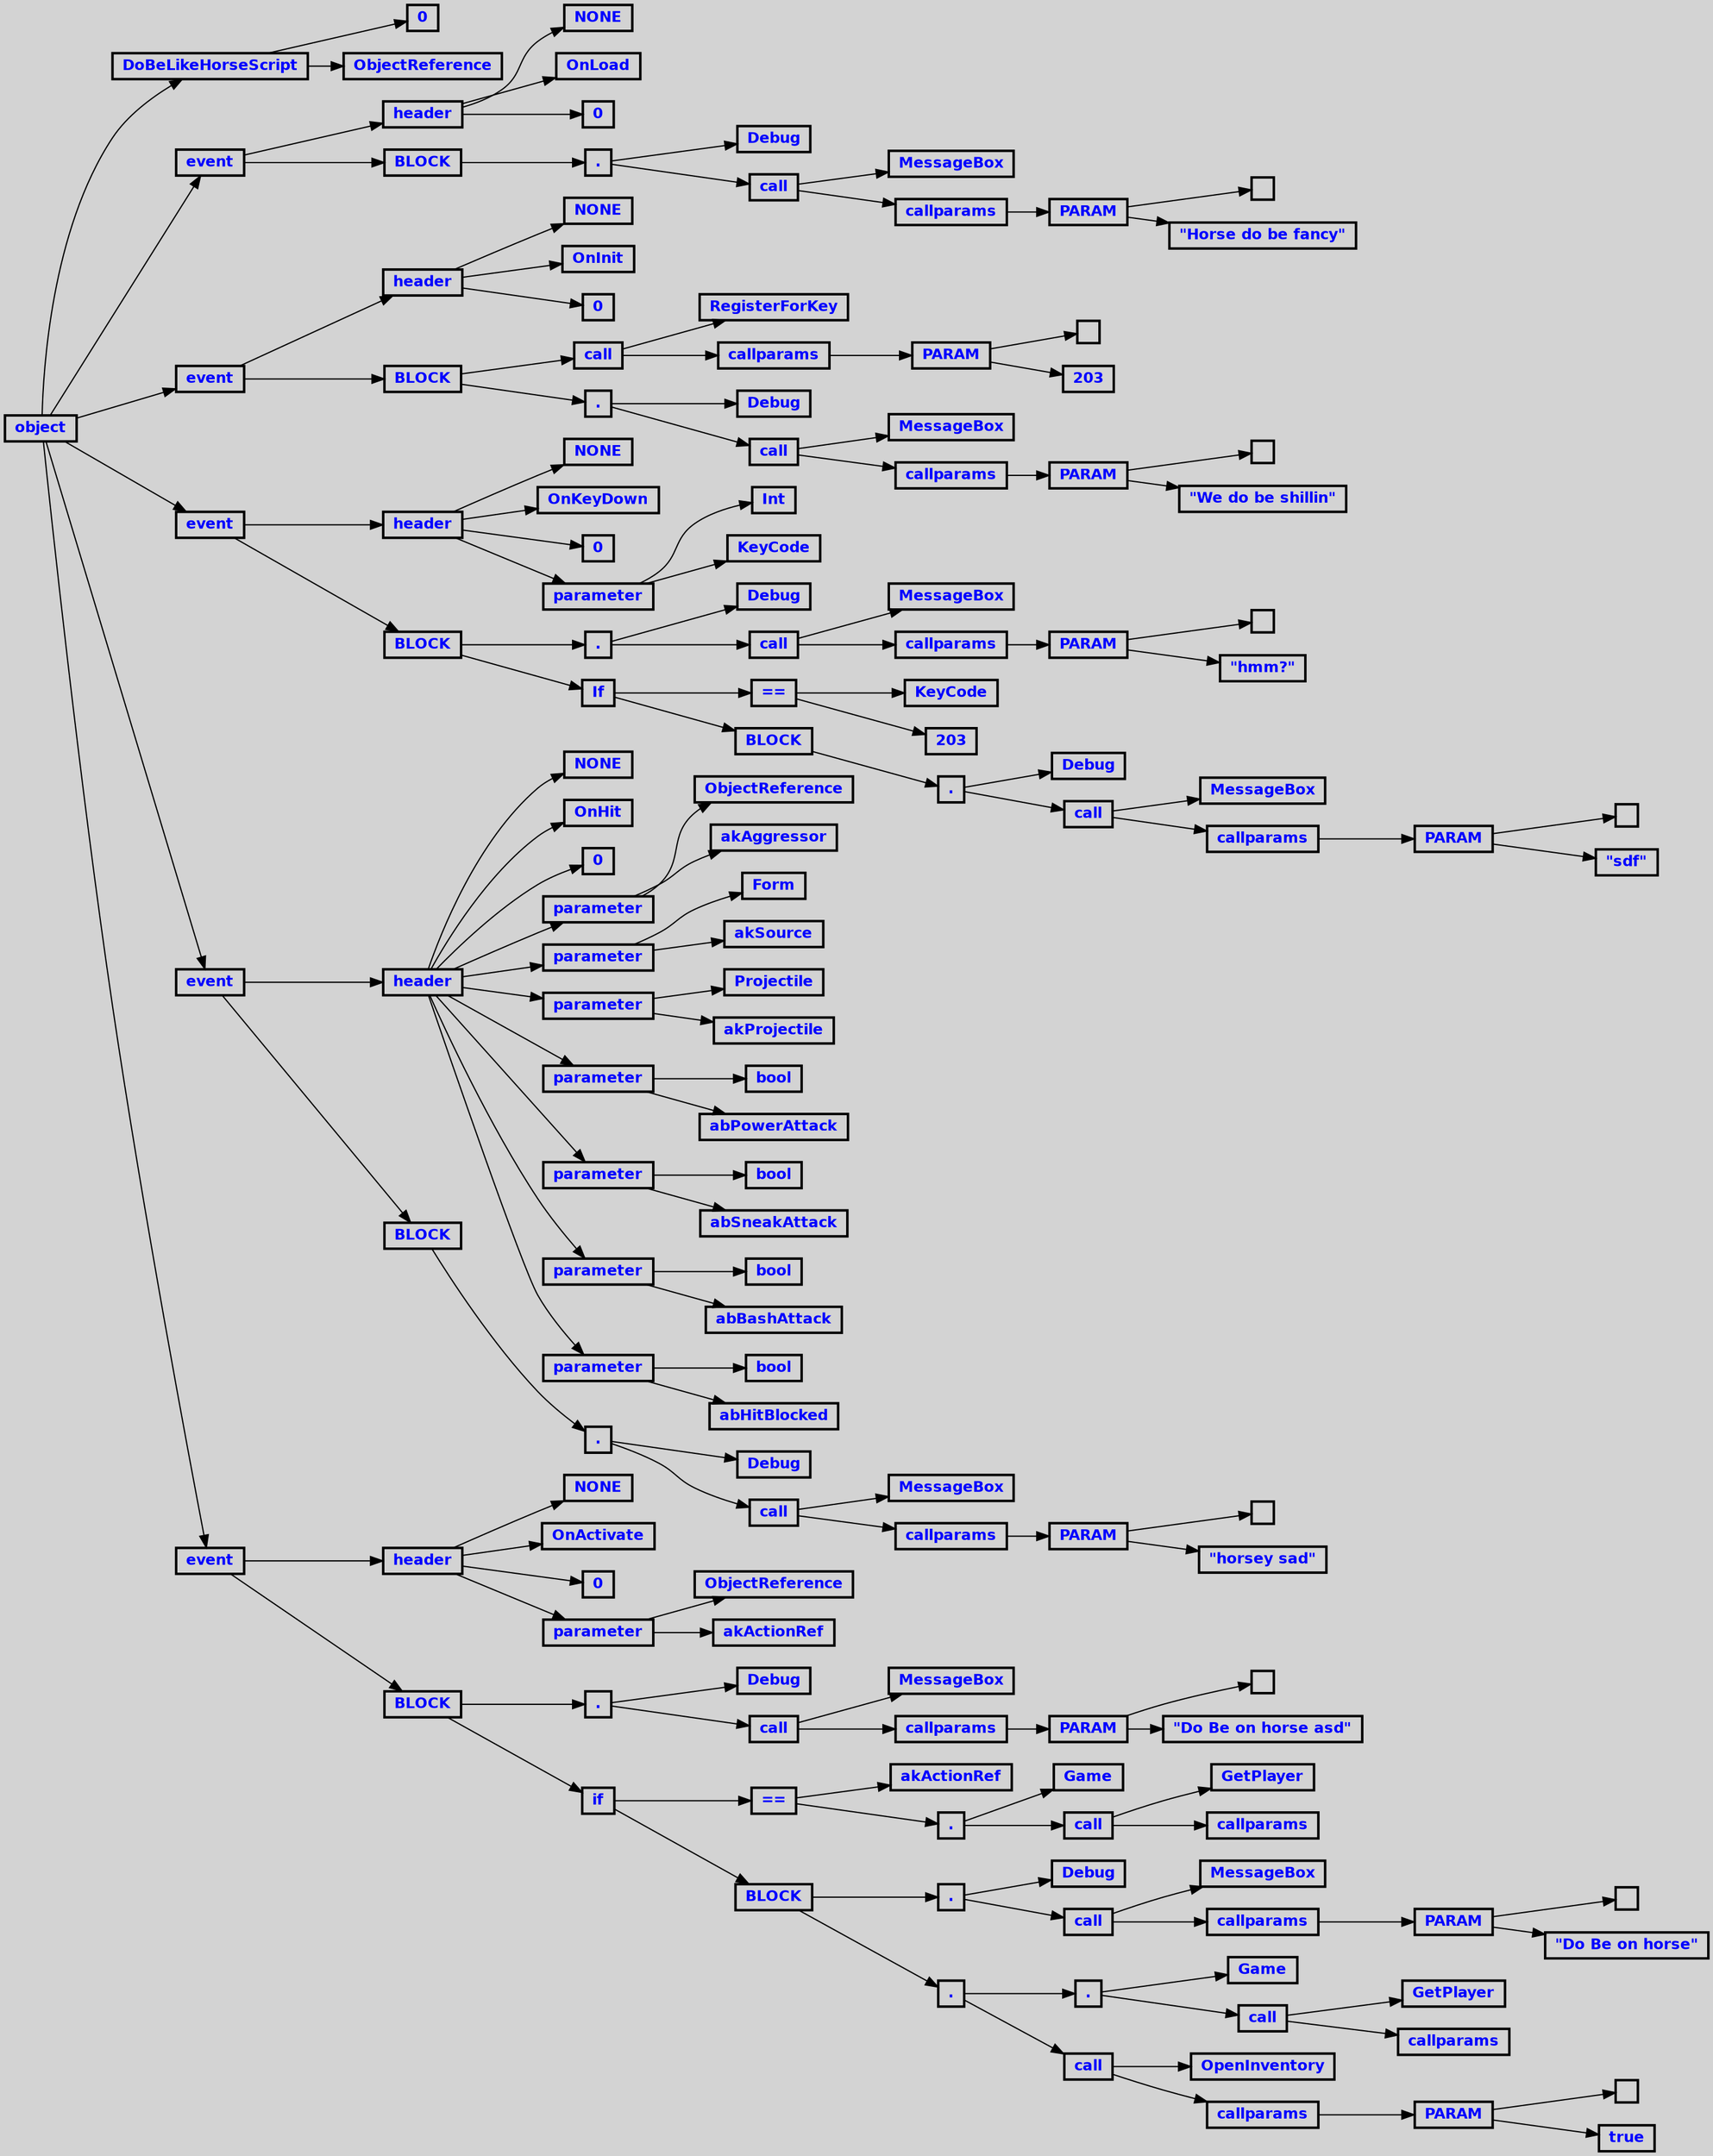 digraph {
 ordering=out;
 ranksep=.4
 rankdir=LR
 bgcolor="lightgrey";
 node [shape=box, fixedsize=false, fontsize=12, fontname="Helvetica-bold", fontcolor="blue"
       width=.25, height=.25, color="black", style="bold"]
 n0 [label="object"];
 n1 [label="DoBeLikeHorseScript"];
 n1 [label="DoBeLikeHorseScript"];
 n2 [label="0"];
 n3 [label="ObjectReference"];
 n4 [label="event"];
 n4 [label="event"];
 n5 [label="header"];
 n5 [label="header"];
 n6 [label="NONE"];
 n7 [label="OnLoad"];
 n8 [label="0"];
 n9 [label="BLOCK"];
 n9 [label="BLOCK"];
 n10 [label="."];
 n10 [label="."];
 n11 [label="Debug"];
 n12 [label="call"];
 n12 [label="call"];
 n13 [label="MessageBox"];
 n14 [label="callparams"];
 n14 [label="callparams"];
 n15 [label="PARAM"];
 n15 [label="PARAM"];
 n16 [label=""];
 n17 [label="\"Horse do be fancy\""];
 n18 [label="event"];
 n18 [label="event"];
 n19 [label="header"];
 n19 [label="header"];
 n20 [label="NONE"];
 n21 [label="OnInit"];
 n22 [label="0"];
 n23 [label="BLOCK"];
 n23 [label="BLOCK"];
 n24 [label="call"];
 n24 [label="call"];
 n25 [label="RegisterForKey"];
 n26 [label="callparams"];
 n26 [label="callparams"];
 n27 [label="PARAM"];
 n27 [label="PARAM"];
 n28 [label=""];
 n29 [label="203"];
 n30 [label="."];
 n30 [label="."];
 n31 [label="Debug"];
 n32 [label="call"];
 n32 [label="call"];
 n33 [label="MessageBox"];
 n34 [label="callparams"];
 n34 [label="callparams"];
 n35 [label="PARAM"];
 n35 [label="PARAM"];
 n36 [label=""];
 n37 [label="\"We do be shillin\""];
 n38 [label="event"];
 n38 [label="event"];
 n39 [label="header"];
 n39 [label="header"];
 n40 [label="NONE"];
 n41 [label="OnKeyDown"];
 n42 [label="0"];
 n43 [label="parameter"];
 n43 [label="parameter"];
 n44 [label="Int"];
 n45 [label="KeyCode"];
 n46 [label="BLOCK"];
 n46 [label="BLOCK"];
 n47 [label="."];
 n47 [label="."];
 n48 [label="Debug"];
 n49 [label="call"];
 n49 [label="call"];
 n50 [label="MessageBox"];
 n51 [label="callparams"];
 n51 [label="callparams"];
 n52 [label="PARAM"];
 n52 [label="PARAM"];
 n53 [label=""];
 n54 [label="\"hmm?\""];
 n55 [label="If"];
 n55 [label="If"];
 n56 [label="=="];
 n56 [label="=="];
 n57 [label="KeyCode"];
 n58 [label="203"];
 n59 [label="BLOCK"];
 n59 [label="BLOCK"];
 n60 [label="."];
 n60 [label="."];
 n61 [label="Debug"];
 n62 [label="call"];
 n62 [label="call"];
 n63 [label="MessageBox"];
 n64 [label="callparams"];
 n64 [label="callparams"];
 n65 [label="PARAM"];
 n65 [label="PARAM"];
 n66 [label=""];
 n67 [label="\"sdf\""];
 n68 [label="event"];
 n68 [label="event"];
 n69 [label="header"];
 n69 [label="header"];
 n70 [label="NONE"];
 n71 [label="OnHit"];
 n72 [label="0"];
 n73 [label="parameter"];
 n73 [label="parameter"];
 n74 [label="ObjectReference"];
 n75 [label="akAggressor"];
 n76 [label="parameter"];
 n76 [label="parameter"];
 n77 [label="Form"];
 n78 [label="akSource"];
 n79 [label="parameter"];
 n79 [label="parameter"];
 n80 [label="Projectile"];
 n81 [label="akProjectile"];
 n82 [label="parameter"];
 n82 [label="parameter"];
 n83 [label="bool"];
 n84 [label="abPowerAttack"];
 n85 [label="parameter"];
 n85 [label="parameter"];
 n86 [label="bool"];
 n87 [label="abSneakAttack"];
 n88 [label="parameter"];
 n88 [label="parameter"];
 n89 [label="bool"];
 n90 [label="abBashAttack"];
 n91 [label="parameter"];
 n91 [label="parameter"];
 n92 [label="bool"];
 n93 [label="abHitBlocked"];
 n94 [label="BLOCK"];
 n94 [label="BLOCK"];
 n95 [label="."];
 n95 [label="."];
 n96 [label="Debug"];
 n97 [label="call"];
 n97 [label="call"];
 n98 [label="MessageBox"];
 n99 [label="callparams"];
 n99 [label="callparams"];
 n100 [label="PARAM"];
 n100 [label="PARAM"];
 n101 [label=""];
 n102 [label="\"horsey sad\""];
 n103 [label="event"];
 n103 [label="event"];
 n104 [label="header"];
 n104 [label="header"];
 n105 [label="NONE"];
 n106 [label="OnActivate"];
 n107 [label="0"];
 n108 [label="parameter"];
 n108 [label="parameter"];
 n109 [label="ObjectReference"];
 n110 [label="akActionRef"];
 n111 [label="BLOCK"];
 n111 [label="BLOCK"];
 n112 [label="."];
 n112 [label="."];
 n113 [label="Debug"];
 n114 [label="call"];
 n114 [label="call"];
 n115 [label="MessageBox"];
 n116 [label="callparams"];
 n116 [label="callparams"];
 n117 [label="PARAM"];
 n117 [label="PARAM"];
 n118 [label=""];
 n119 [label="\"Do Be on horse asd\""];
 n120 [label="if"];
 n120 [label="if"];
 n121 [label="=="];
 n121 [label="=="];
 n122 [label="akActionRef"];
 n123 [label="."];
 n123 [label="."];
 n124 [label="Game"];
 n125 [label="call"];
 n125 [label="call"];
 n126 [label="GetPlayer"];
 n127 [label="callparams"];
 n128 [label="BLOCK"];
 n128 [label="BLOCK"];
 n129 [label="."];
 n129 [label="."];
 n130 [label="Debug"];
 n131 [label="call"];
 n131 [label="call"];
 n132 [label="MessageBox"];
 n133 [label="callparams"];
 n133 [label="callparams"];
 n134 [label="PARAM"];
 n134 [label="PARAM"];
 n135 [label=""];
 n136 [label="\"Do Be on horse\""];
 n137 [label="."];
 n137 [label="."];
 n138 [label="."];
 n138 [label="."];
 n139 [label="Game"];
 n140 [label="call"];
 n140 [label="call"];
 n141 [label="GetPlayer"];
 n142 [label="callparams"];
 n143 [label="call"];
 n143 [label="call"];
 n144 [label="OpenInventory"];
 n145 [label="callparams"];
 n145 [label="callparams"];
 n146 [label="PARAM"];
 n146 [label="PARAM"];
 n147 [label=""];
 n148 [label="true"];

 n0 -> n1 // "object" -> "DoBeLikeHorseScript"
 n1 -> n2 // "DoBeLikeHorseScript" -> "0"
 n1 -> n3 // "DoBeLikeHorseScript" -> "ObjectReference"
 n0 -> n4 // "object" -> "event"
 n4 -> n5 // "event" -> "header"
 n5 -> n6 // "header" -> "NONE"
 n5 -> n7 // "header" -> "OnLoad"
 n5 -> n8 // "header" -> "0"
 n4 -> n9 // "event" -> "BLOCK"
 n9 -> n10 // "BLOCK" -> "."
 n10 -> n11 // "." -> "Debug"
 n10 -> n12 // "." -> "call"
 n12 -> n13 // "call" -> "MessageBox"
 n12 -> n14 // "call" -> "callparams"
 n14 -> n15 // "callparams" -> "PARAM"
 n15 -> n16 // "PARAM" -> ""
 n15 -> n17 // "PARAM" -> ""Horse do be fancy""
 n0 -> n18 // "object" -> "event"
 n18 -> n19 // "event" -> "header"
 n19 -> n20 // "header" -> "NONE"
 n19 -> n21 // "header" -> "OnInit"
 n19 -> n22 // "header" -> "0"
 n18 -> n23 // "event" -> "BLOCK"
 n23 -> n24 // "BLOCK" -> "call"
 n24 -> n25 // "call" -> "RegisterForKey"
 n24 -> n26 // "call" -> "callparams"
 n26 -> n27 // "callparams" -> "PARAM"
 n27 -> n28 // "PARAM" -> ""
 n27 -> n29 // "PARAM" -> "203"
 n23 -> n30 // "BLOCK" -> "."
 n30 -> n31 // "." -> "Debug"
 n30 -> n32 // "." -> "call"
 n32 -> n33 // "call" -> "MessageBox"
 n32 -> n34 // "call" -> "callparams"
 n34 -> n35 // "callparams" -> "PARAM"
 n35 -> n36 // "PARAM" -> ""
 n35 -> n37 // "PARAM" -> ""We do be shillin""
 n0 -> n38 // "object" -> "event"
 n38 -> n39 // "event" -> "header"
 n39 -> n40 // "header" -> "NONE"
 n39 -> n41 // "header" -> "OnKeyDown"
 n39 -> n42 // "header" -> "0"
 n39 -> n43 // "header" -> "parameter"
 n43 -> n44 // "parameter" -> "Int"
 n43 -> n45 // "parameter" -> "KeyCode"
 n38 -> n46 // "event" -> "BLOCK"
 n46 -> n47 // "BLOCK" -> "."
 n47 -> n48 // "." -> "Debug"
 n47 -> n49 // "." -> "call"
 n49 -> n50 // "call" -> "MessageBox"
 n49 -> n51 // "call" -> "callparams"
 n51 -> n52 // "callparams" -> "PARAM"
 n52 -> n53 // "PARAM" -> ""
 n52 -> n54 // "PARAM" -> ""hmm?""
 n46 -> n55 // "BLOCK" -> "If"
 n55 -> n56 // "If" -> "=="
 n56 -> n57 // "==" -> "KeyCode"
 n56 -> n58 // "==" -> "203"
 n55 -> n59 // "If" -> "BLOCK"
 n59 -> n60 // "BLOCK" -> "."
 n60 -> n61 // "." -> "Debug"
 n60 -> n62 // "." -> "call"
 n62 -> n63 // "call" -> "MessageBox"
 n62 -> n64 // "call" -> "callparams"
 n64 -> n65 // "callparams" -> "PARAM"
 n65 -> n66 // "PARAM" -> ""
 n65 -> n67 // "PARAM" -> ""sdf""
 n0 -> n68 // "object" -> "event"
 n68 -> n69 // "event" -> "header"
 n69 -> n70 // "header" -> "NONE"
 n69 -> n71 // "header" -> "OnHit"
 n69 -> n72 // "header" -> "0"
 n69 -> n73 // "header" -> "parameter"
 n73 -> n74 // "parameter" -> "ObjectReference"
 n73 -> n75 // "parameter" -> "akAggressor"
 n69 -> n76 // "header" -> "parameter"
 n76 -> n77 // "parameter" -> "Form"
 n76 -> n78 // "parameter" -> "akSource"
 n69 -> n79 // "header" -> "parameter"
 n79 -> n80 // "parameter" -> "Projectile"
 n79 -> n81 // "parameter" -> "akProjectile"
 n69 -> n82 // "header" -> "parameter"
 n82 -> n83 // "parameter" -> "bool"
 n82 -> n84 // "parameter" -> "abPowerAttack"
 n69 -> n85 // "header" -> "parameter"
 n85 -> n86 // "parameter" -> "bool"
 n85 -> n87 // "parameter" -> "abSneakAttack"
 n69 -> n88 // "header" -> "parameter"
 n88 -> n89 // "parameter" -> "bool"
 n88 -> n90 // "parameter" -> "abBashAttack"
 n69 -> n91 // "header" -> "parameter"
 n91 -> n92 // "parameter" -> "bool"
 n91 -> n93 // "parameter" -> "abHitBlocked"
 n68 -> n94 // "event" -> "BLOCK"
 n94 -> n95 // "BLOCK" -> "."
 n95 -> n96 // "." -> "Debug"
 n95 -> n97 // "." -> "call"
 n97 -> n98 // "call" -> "MessageBox"
 n97 -> n99 // "call" -> "callparams"
 n99 -> n100 // "callparams" -> "PARAM"
 n100 -> n101 // "PARAM" -> ""
 n100 -> n102 // "PARAM" -> ""horsey sad""
 n0 -> n103 // "object" -> "event"
 n103 -> n104 // "event" -> "header"
 n104 -> n105 // "header" -> "NONE"
 n104 -> n106 // "header" -> "OnActivate"
 n104 -> n107 // "header" -> "0"
 n104 -> n108 // "header" -> "parameter"
 n108 -> n109 // "parameter" -> "ObjectReference"
 n108 -> n110 // "parameter" -> "akActionRef"
 n103 -> n111 // "event" -> "BLOCK"
 n111 -> n112 // "BLOCK" -> "."
 n112 -> n113 // "." -> "Debug"
 n112 -> n114 // "." -> "call"
 n114 -> n115 // "call" -> "MessageBox"
 n114 -> n116 // "call" -> "callparams"
 n116 -> n117 // "callparams" -> "PARAM"
 n117 -> n118 // "PARAM" -> ""
 n117 -> n119 // "PARAM" -> ""Do Be on horse asd""
 n111 -> n120 // "BLOCK" -> "if"
 n120 -> n121 // "if" -> "=="
 n121 -> n122 // "==" -> "akActionRef"
 n121 -> n123 // "==" -> "."
 n123 -> n124 // "." -> "Game"
 n123 -> n125 // "." -> "call"
 n125 -> n126 // "call" -> "GetPlayer"
 n125 -> n127 // "call" -> "callparams"
 n120 -> n128 // "if" -> "BLOCK"
 n128 -> n129 // "BLOCK" -> "."
 n129 -> n130 // "." -> "Debug"
 n129 -> n131 // "." -> "call"
 n131 -> n132 // "call" -> "MessageBox"
 n131 -> n133 // "call" -> "callparams"
 n133 -> n134 // "callparams" -> "PARAM"
 n134 -> n135 // "PARAM" -> ""
 n134 -> n136 // "PARAM" -> ""Do Be on horse""
 n128 -> n137 // "BLOCK" -> "."
 n137 -> n138 // "." -> "."
 n138 -> n139 // "." -> "Game"
 n138 -> n140 // "." -> "call"
 n140 -> n141 // "call" -> "GetPlayer"
 n140 -> n142 // "call" -> "callparams"
 n137 -> n143 // "." -> "call"
 n143 -> n144 // "call" -> "OpenInventory"
 n143 -> n145 // "call" -> "callparams"
 n145 -> n146 // "callparams" -> "PARAM"
 n146 -> n147 // "PARAM" -> ""
 n146 -> n148 // "PARAM" -> "true"

}
